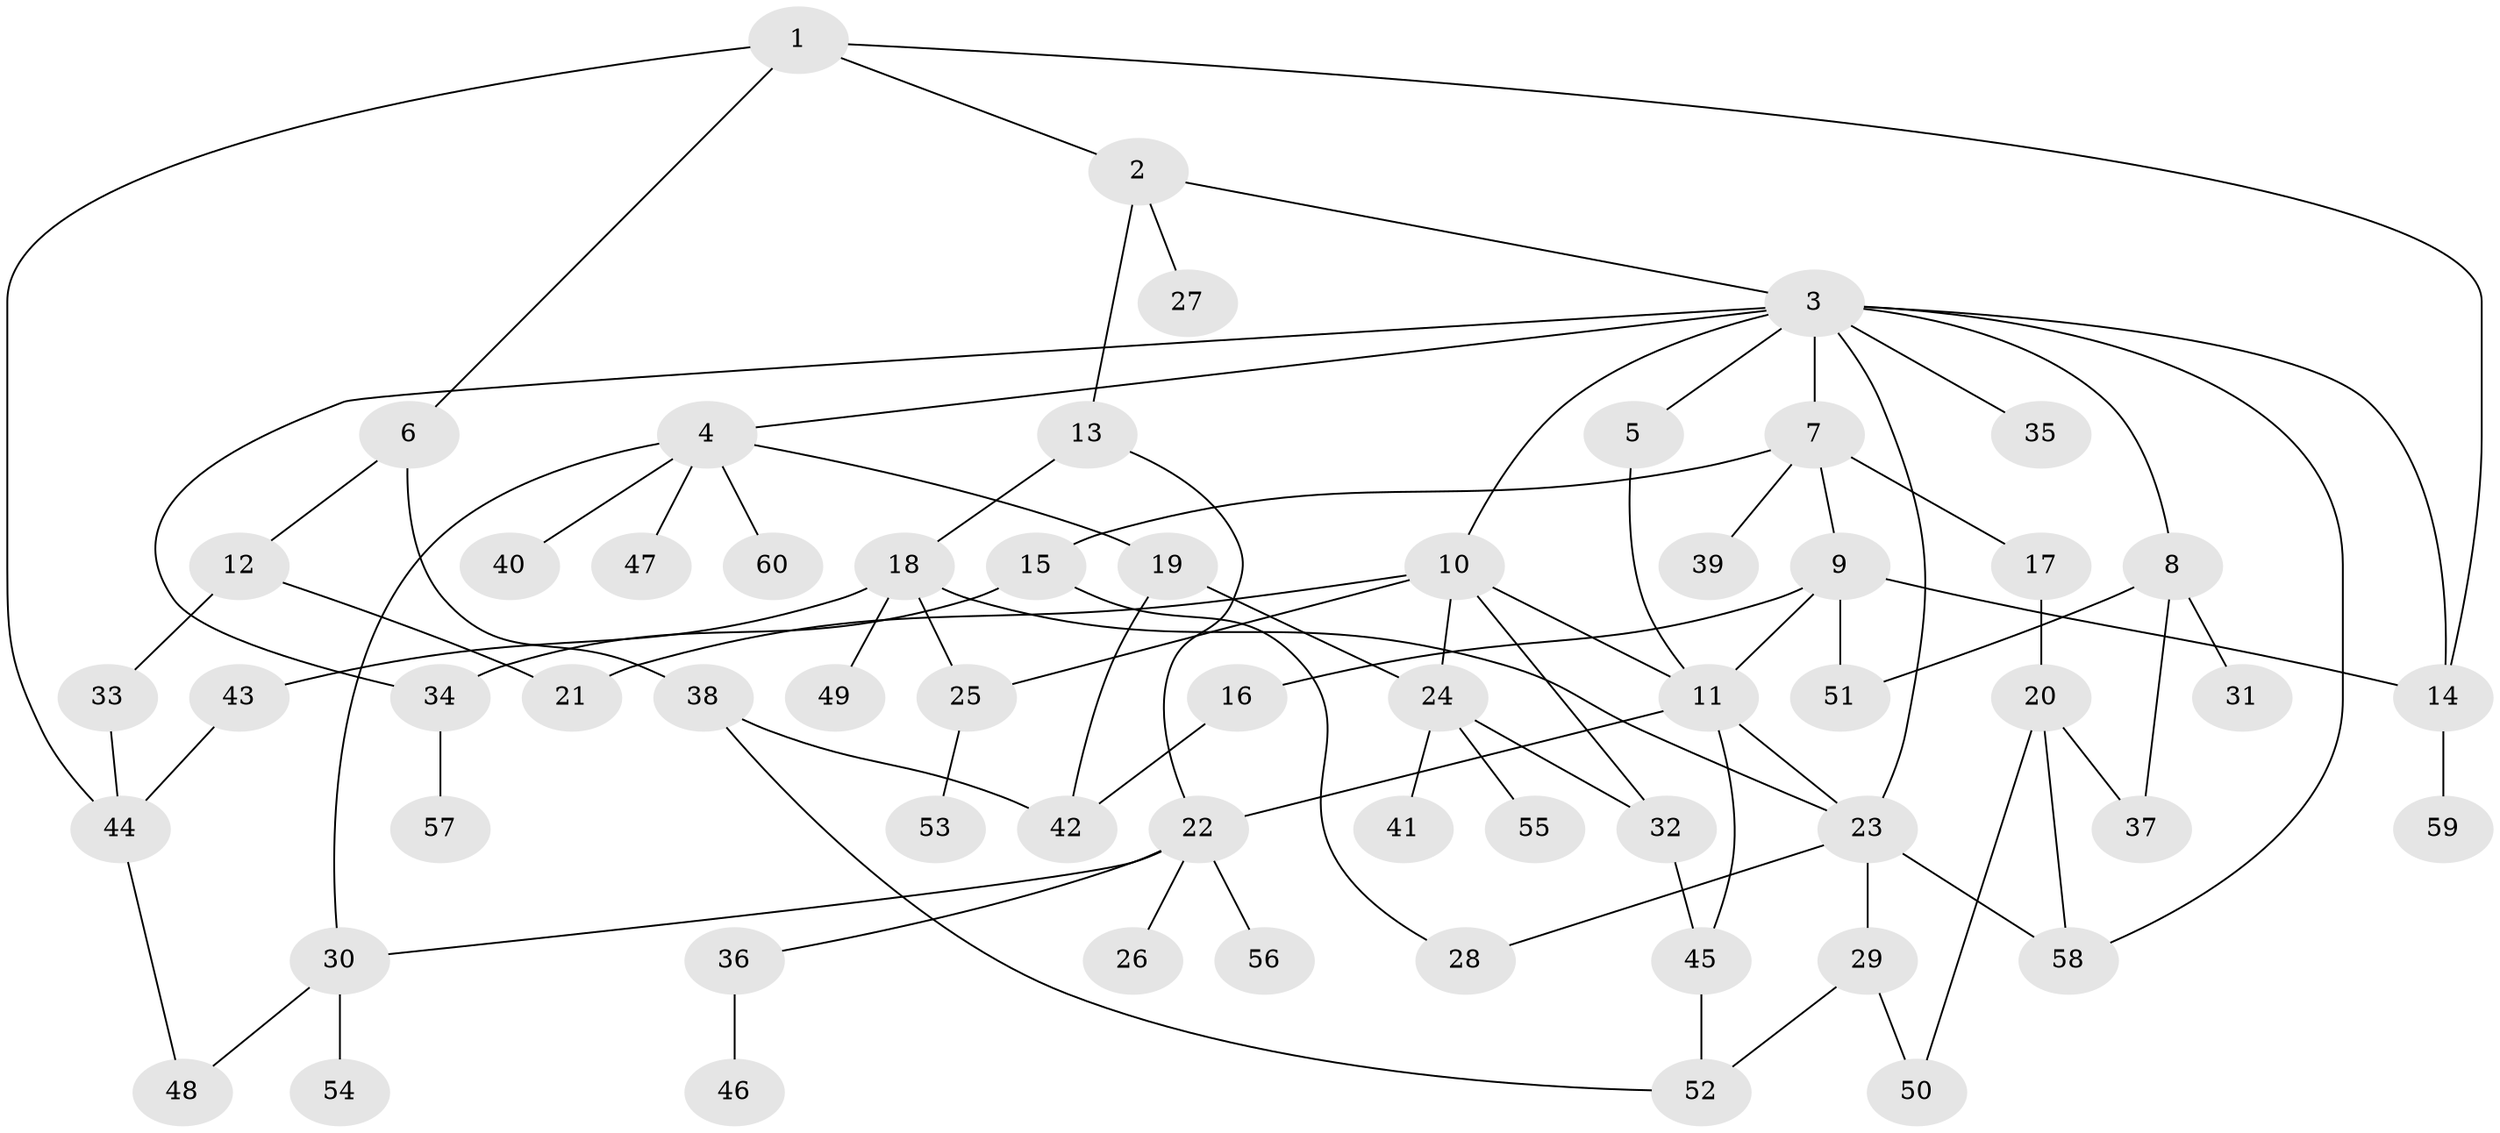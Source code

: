 // Generated by graph-tools (version 1.1) at 2025/34/03/09/25 02:34:00]
// undirected, 60 vertices, 86 edges
graph export_dot {
graph [start="1"]
  node [color=gray90,style=filled];
  1;
  2;
  3;
  4;
  5;
  6;
  7;
  8;
  9;
  10;
  11;
  12;
  13;
  14;
  15;
  16;
  17;
  18;
  19;
  20;
  21;
  22;
  23;
  24;
  25;
  26;
  27;
  28;
  29;
  30;
  31;
  32;
  33;
  34;
  35;
  36;
  37;
  38;
  39;
  40;
  41;
  42;
  43;
  44;
  45;
  46;
  47;
  48;
  49;
  50;
  51;
  52;
  53;
  54;
  55;
  56;
  57;
  58;
  59;
  60;
  1 -- 2;
  1 -- 6;
  1 -- 14;
  1 -- 44;
  2 -- 3;
  2 -- 13;
  2 -- 27;
  3 -- 4;
  3 -- 5;
  3 -- 7;
  3 -- 8;
  3 -- 10;
  3 -- 35;
  3 -- 58;
  3 -- 23;
  3 -- 34;
  3 -- 14;
  4 -- 19;
  4 -- 40;
  4 -- 47;
  4 -- 60;
  4 -- 30;
  5 -- 11;
  6 -- 12;
  6 -- 38;
  7 -- 9;
  7 -- 15;
  7 -- 17;
  7 -- 39;
  8 -- 31;
  8 -- 51;
  8 -- 37;
  9 -- 11;
  9 -- 16;
  9 -- 51;
  9 -- 14;
  10 -- 24;
  10 -- 25;
  10 -- 11;
  10 -- 32;
  10 -- 21;
  11 -- 45;
  11 -- 23;
  11 -- 22;
  12 -- 21;
  12 -- 33;
  13 -- 18;
  13 -- 22;
  14 -- 59;
  15 -- 28;
  15 -- 34;
  16 -- 42;
  17 -- 20;
  18 -- 23;
  18 -- 43;
  18 -- 49;
  18 -- 25;
  19 -- 24;
  19 -- 42;
  20 -- 37;
  20 -- 50;
  20 -- 58;
  22 -- 26;
  22 -- 30;
  22 -- 36;
  22 -- 56;
  23 -- 29;
  23 -- 28;
  23 -- 58;
  24 -- 32;
  24 -- 41;
  24 -- 55;
  25 -- 53;
  29 -- 52;
  29 -- 50;
  30 -- 54;
  30 -- 48;
  32 -- 45;
  33 -- 44;
  34 -- 57;
  36 -- 46;
  38 -- 52;
  38 -- 42;
  43 -- 44;
  44 -- 48;
  45 -- 52;
}
